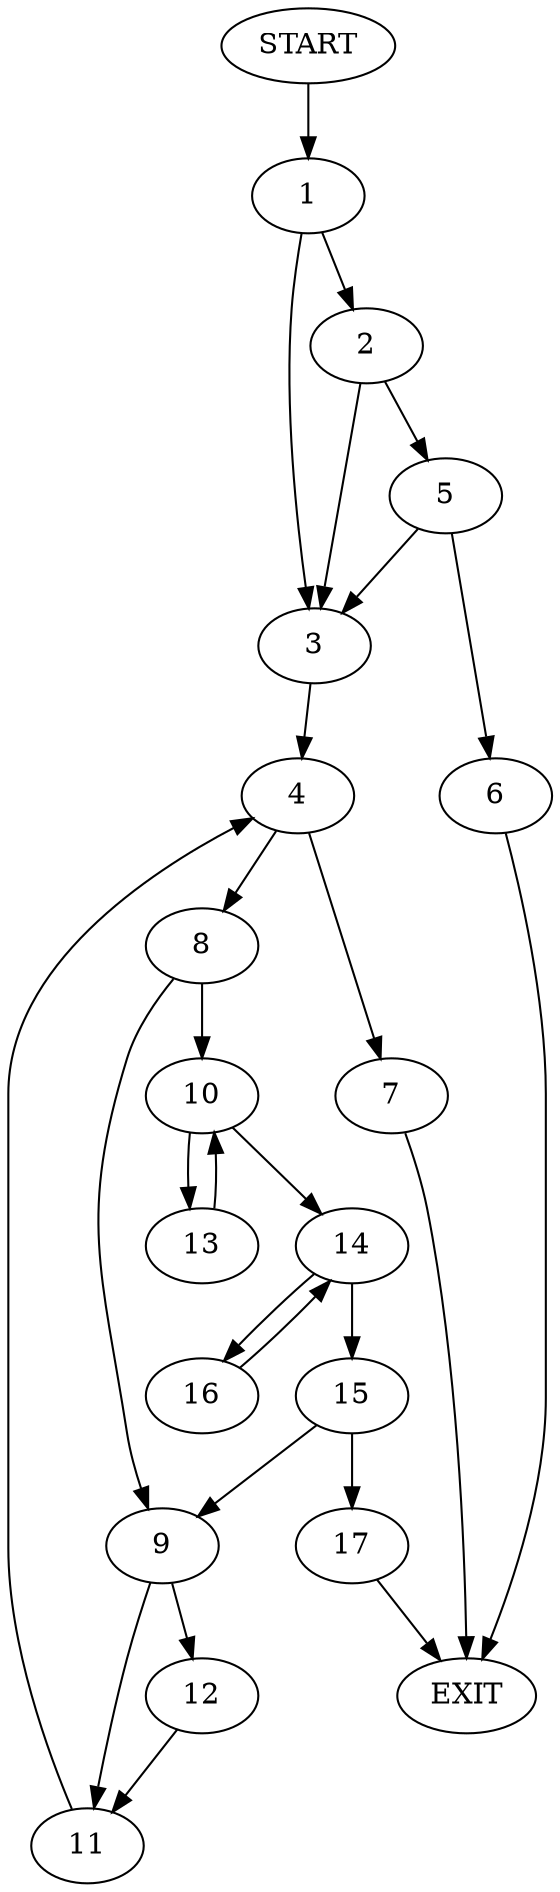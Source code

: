digraph {
0 [label="START"]
18 [label="EXIT"]
0 -> 1
1 -> 2
1 -> 3
3 -> 4
2 -> 3
2 -> 5
5 -> 3
5 -> 6
6 -> 18
4 -> 7
4 -> 8
8 -> 9
8 -> 10
7 -> 18
9 -> 11
9 -> 12
10 -> 13
10 -> 14
14 -> 15
14 -> 16
13 -> 10
15 -> 17
15 -> 9
16 -> 14
17 -> 18
11 -> 4
12 -> 11
}
